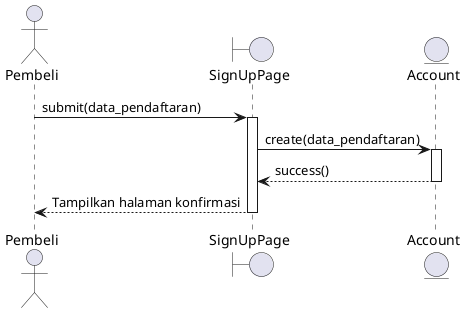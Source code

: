 @startuml
actor Pembeli
boundary SignUpPage
entity Account

Pembeli -> SignUpPage : submit(data_pendaftaran)
activate SignUpPage
SignUpPage -> Account : create(data_pendaftaran)
activate Account
Account --> SignUpPage : success()
deactivate Account
SignUpPage --> Pembeli : Tampilkan halaman konfirmasi
deactivate SignUpPage
@enduml